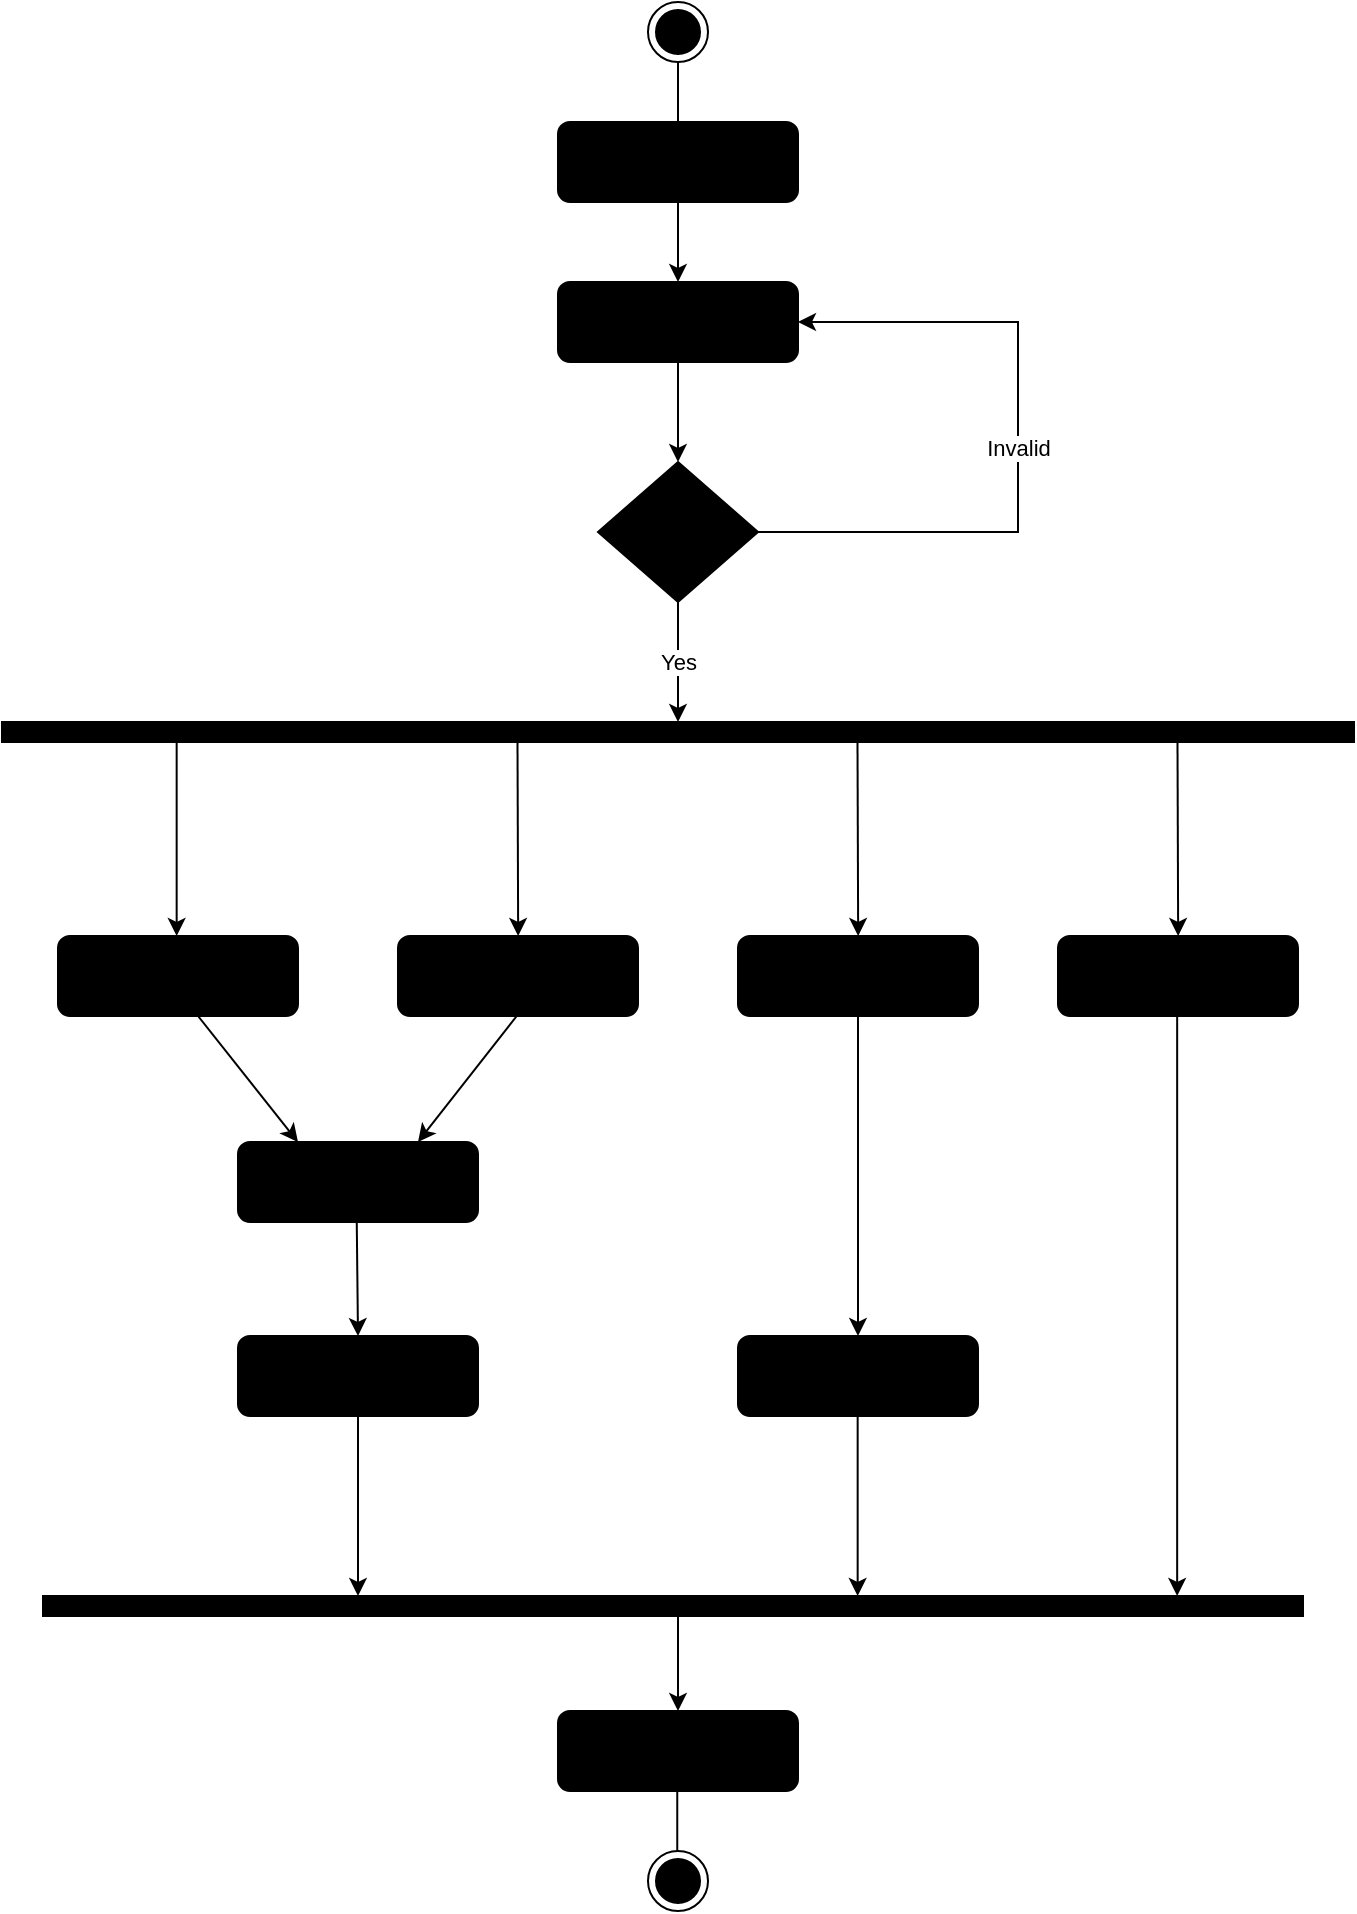 <?xml version="1.0" encoding="UTF-8"?>
<mxfile version="28.2.5">
  <diagram name="Page-1" id="0NI845REnowD4Wna18q7">
    <mxGraphModel dx="1389" dy="703" grid="1" gridSize="10" guides="1" tooltips="1" connect="1" arrows="1" fold="1" page="1" pageScale="1" pageWidth="850" pageHeight="1100" background="light-dark(#FFFFFF,#FFFFFF)" math="0" shadow="0">
      <root>
        <mxCell id="0" />
        <mxCell id="1" parent="0" />
        <mxCell id="I6qQSWVUAQGKF_TWLeTj-166" value="&lt;font style=&quot;color: light-dark(rgb(0, 0, 0), rgb(0, 0, 0));&quot;&gt;Log in&lt;/font&gt;" style="rounded=1;whiteSpace=wrap;html=1;fontSize=12;glass=0;strokeWidth=1;shadow=0;fillColor=light-dark(#FCD34D,#FCD34D);strokeColor=light-dark(#000000,#000000);gradientColor=light-dark(#F59E0B,#F59E0B);gradientDirection=east;" parent="1" vertex="1">
          <mxGeometry x="360" y="120" width="120" height="40" as="geometry" />
        </mxCell>
        <mxCell id="I6qQSWVUAQGKF_TWLeTj-168" value="&lt;font style=&quot;color: light-dark(rgb(0, 0, 0), rgb(0, 0, 0));&quot;&gt;Check&lt;/font&gt;" style="rhombus;whiteSpace=wrap;html=1;shadow=0;fontFamily=Helvetica;fontSize=12;align=center;strokeWidth=1;spacing=6;spacingTop=-4;fillColor=light-dark(#FCD34D,#FCD34D);strokeColor=light-dark(#000000,#000000);gradientColor=light-dark(#F59E0B,#F59E0B);gradientDirection=east;" parent="1" vertex="1">
          <mxGeometry x="380" y="290" width="80" height="70" as="geometry" />
        </mxCell>
        <mxCell id="I6qQSWVUAQGKF_TWLeTj-169" value="&lt;font style=&quot;color: light-dark(rgb(0, 0, 0), rgb(0, 0, 0));&quot;&gt;Log out&lt;/font&gt;" style="rounded=1;whiteSpace=wrap;html=1;fontSize=12;glass=0;strokeWidth=1;shadow=0;strokeColor=light-dark(#000000,#000000);fillColor=light-dark(#FCD34D,#FCD34D);gradientColor=light-dark(#F59E0B,#F59E0B);gradientDirection=east;" parent="1" vertex="1">
          <mxGeometry x="360" y="914.5" width="120" height="40" as="geometry" />
        </mxCell>
        <mxCell id="I6qQSWVUAQGKF_TWLeTj-170" value="" style="ellipse;html=1;shape=endState;fillColor=light-dark(#FCD34D,#FCD34D);strokeColor=light-dark(#000000,#000000);gradientColor=light-dark(#F59E0B,#F59E0B);gradientDirection=east;shadow=0;" parent="1" vertex="1">
          <mxGeometry x="405" y="60" width="30" height="30" as="geometry" />
        </mxCell>
        <mxCell id="I6qQSWVUAQGKF_TWLeTj-171" value="" style="endArrow=none;html=1;rounded=0;strokeColor=light-dark(#000000,#000000);entryX=0.5;entryY=1;entryDx=0;entryDy=0;exitX=0.5;exitY=0;exitDx=0;exitDy=0;" parent="1" source="I6qQSWVUAQGKF_TWLeTj-166" target="I6qQSWVUAQGKF_TWLeTj-170" edge="1">
          <mxGeometry width="50" height="50" relative="1" as="geometry">
            <mxPoint x="395" y="120" as="sourcePoint" />
            <mxPoint x="445" y="70" as="targetPoint" />
          </mxGeometry>
        </mxCell>
        <mxCell id="I6qQSWVUAQGKF_TWLeTj-172" value="" style="ellipse;html=1;shape=endState;fillColor=light-dark(#FCD34D,#FCD34D);strokeColor=light-dark(#000000,#000000);gradientColor=light-dark(#F59E0B,#F59E0B);gradientDirection=east;shadow=0;" parent="1" vertex="1">
          <mxGeometry x="405" y="984.5" width="30" height="30" as="geometry" />
        </mxCell>
        <mxCell id="I6qQSWVUAQGKF_TWLeTj-174" value="&lt;font style=&quot;color: light-dark(rgb(0, 0, 0), rgb(0, 0, 0));&quot;&gt;Authentication&lt;/font&gt;" style="rounded=1;whiteSpace=wrap;html=1;fontSize=12;glass=0;strokeWidth=1;shadow=0;fillColor=light-dark(#FCD34D,#FCD34D);strokeColor=light-dark(#000000,#000000);gradientColor=light-dark(#F59E0B,#F59E0B);gradientDirection=east;" parent="1" vertex="1">
          <mxGeometry x="360" y="200" width="120" height="40" as="geometry" />
        </mxCell>
        <mxCell id="I6qQSWVUAQGKF_TWLeTj-175" value="" style="html=1;points=[[0,0,0,0,5],[0,1,0,0,-5],[1,0,0,0,5],[1,1,0,0,-5]];perimeter=orthogonalPerimeter;outlineConnect=0;targetShapes=umlLifeline;portConstraint=eastwest;newEdgeStyle={&quot;curved&quot;:0,&quot;rounded&quot;:0};rotation=-90;strokeColor=light-dark(#000000,#000000);fillColor=light-dark(#FCD34D,#FCD34D);gradientColor=light-dark(#F59E0B,#F59E0B);gradientDirection=south;shadow=0;" parent="1" vertex="1">
          <mxGeometry x="415" y="87" width="10" height="676" as="geometry" />
        </mxCell>
        <mxCell id="I6qQSWVUAQGKF_TWLeTj-176" value="&lt;font style=&quot;color: light-dark(rgb(0, 0, 0), rgb(0, 0, 0));&quot;&gt;View products&lt;/font&gt;" style="rounded=1;whiteSpace=wrap;html=1;fontSize=12;glass=0;strokeWidth=1;shadow=0;fillColor=light-dark(#FCD34D,#FCD34D);strokeColor=light-dark(#000000,#000000);gradientColor=light-dark(#F59E0B,#F59E0B);gradientDirection=east;" parent="1" vertex="1">
          <mxGeometry x="110" y="527" width="120" height="40" as="geometry" />
        </mxCell>
        <mxCell id="I6qQSWVUAQGKF_TWLeTj-179" value="&lt;font style=&quot;color: light-dark(rgb(0, 0, 0), rgb(0, 0, 0));&quot;&gt;Purchase products&lt;/font&gt;" style="rounded=1;whiteSpace=wrap;html=1;fontSize=12;glass=0;strokeWidth=1;shadow=0;strokeColor=light-dark(#000000,#000000);fillColor=light-dark(#FCD34D,#FCD34D);gradientColor=light-dark(#F59E0B,#F59E0B);gradientDirection=east;" parent="1" vertex="1">
          <mxGeometry x="200" y="630" width="120" height="40" as="geometry" />
        </mxCell>
        <mxCell id="I6qQSWVUAQGKF_TWLeTj-180" value="" style="html=1;points=[[0,0,0,0,5],[0,1,0,0,-5],[1,0,0,0,5],[1,1,0,0,-5]];perimeter=orthogonalPerimeter;outlineConnect=0;targetShapes=umlLifeline;portConstraint=eastwest;newEdgeStyle={&quot;curved&quot;:0,&quot;rounded&quot;:0};rotation=-90;strokeColor=light-dark(#000000,#000000);fillColor=light-dark(#FCD34D,#FCD34D);gradientColor=light-dark(#F59E0B,#F59E0B);gradientDirection=south;shadow=0;" parent="1" vertex="1">
          <mxGeometry x="412.5" y="547" width="10" height="630" as="geometry" />
        </mxCell>
        <mxCell id="I6qQSWVUAQGKF_TWLeTj-182" value="&lt;font style=&quot;color: light-dark(rgb(0, 0, 0), rgb(0, 0, 0));&quot;&gt;Place Custom Orders&lt;/font&gt;" style="rounded=1;whiteSpace=wrap;html=1;fontSize=12;glass=0;strokeWidth=1;shadow=0;fillColor=light-dark(#FCD34D,#FCD34D);strokeColor=light-dark(#000000,#000000);gradientColor=light-dark(#F59E0B,#F59E0B);gradientDirection=east;" parent="1" vertex="1">
          <mxGeometry x="450" y="527" width="120" height="40" as="geometry" />
        </mxCell>
        <mxCell id="I6qQSWVUAQGKF_TWLeTj-186" value="" style="endArrow=none;html=1;rounded=0;strokeColor=light-dark(#000000,#000000);entryX=0.5;entryY=1;entryDx=0;entryDy=0;exitX=0.5;exitY=0;exitDx=0;exitDy=0;" parent="1" edge="1">
          <mxGeometry width="50" height="50" relative="1" as="geometry">
            <mxPoint x="419.63" y="984.5" as="sourcePoint" />
            <mxPoint x="419.63" y="954.5" as="targetPoint" />
          </mxGeometry>
        </mxCell>
        <mxCell id="I6qQSWVUAQGKF_TWLeTj-189" value="&lt;font style=&quot;color: light-dark(rgb(0, 0, 0), rgb(0, 0, 0));&quot;&gt;View bakers&lt;/font&gt;" style="rounded=1;whiteSpace=wrap;html=1;fontSize=12;glass=0;strokeWidth=1;shadow=0;fillColor=light-dark(#FCD34D,#FCD34D);strokeColor=light-dark(#000000,#000000);gradientColor=light-dark(#F59E0B,#F59E0B);gradientDirection=east;" parent="1" vertex="1">
          <mxGeometry x="280" y="527" width="120" height="40" as="geometry" />
        </mxCell>
        <mxCell id="I6qQSWVUAQGKF_TWLeTj-192" value="&lt;font style=&quot;color: light-dark(rgb(0, 0, 0), rgb(0, 0, 0));&quot;&gt;Track orders&lt;/font&gt;" style="rounded=1;whiteSpace=wrap;html=1;fontSize=12;glass=0;strokeWidth=1;shadow=0;strokeColor=light-dark(#000000,#000000);fillColor=light-dark(#FCD34D,#FCD34D);gradientColor=light-dark(#F59E0B,#F59E0B);gradientDirection=east;" parent="1" vertex="1">
          <mxGeometry x="200" y="727" width="120" height="40" as="geometry" />
        </mxCell>
        <mxCell id="I6qQSWVUAQGKF_TWLeTj-194" value="&lt;font style=&quot;color: light-dark(rgb(0, 0, 0), rgb(0, 0, 0));&quot;&gt;View Blog Posts&lt;/font&gt;" style="rounded=1;whiteSpace=wrap;html=1;fontSize=12;glass=0;strokeWidth=1;shadow=0;fillColor=light-dark(#FCD34D,#FCD34D);strokeColor=light-dark(#000000,#000000);gradientColor=light-dark(#F59E0B,#F59E0B);gradientDirection=east;" parent="1" vertex="1">
          <mxGeometry x="610" y="527" width="120" height="40" as="geometry" />
        </mxCell>
        <mxCell id="I6qQSWVUAQGKF_TWLeTj-197" value="&lt;font style=&quot;color: light-dark(rgb(0, 0, 0), rgb(0, 0, 0));&quot;&gt;Message Bakers Via Chat&lt;/font&gt;" style="rounded=1;whiteSpace=wrap;html=1;fontSize=12;glass=0;strokeWidth=1;shadow=0;strokeColor=light-dark(#000000,#000000);fillColor=light-dark(#FCD34D,#FCD34D);gradientColor=light-dark(#F59E0B,#F59E0B);gradientDirection=east;" parent="1" vertex="1">
          <mxGeometry x="450" y="727" width="120" height="40" as="geometry" />
        </mxCell>
        <mxCell id="ptYE-NCWXUwTlRA7IUPt-1" value="" style="endArrow=classic;html=1;rounded=0;strokeColor=light-dark(#000000,#000000);exitX=1;exitY=0.5;exitDx=0;exitDy=0;" edge="1" parent="1" source="I6qQSWVUAQGKF_TWLeTj-168">
          <mxGeometry relative="1" as="geometry">
            <mxPoint x="460" y="330" as="sourcePoint" />
            <mxPoint x="480" y="220" as="targetPoint" />
            <Array as="points">
              <mxPoint x="590" y="325" />
              <mxPoint x="590" y="220" />
            </Array>
          </mxGeometry>
        </mxCell>
        <mxCell id="ptYE-NCWXUwTlRA7IUPt-2" value="Invalid" style="edgeLabel;resizable=0;html=1;;align=center;verticalAlign=middle;fontColor=light-dark(#000000,#000000);labelBackgroundColor=light-dark(#FFFFFF,#FFFFFF);" connectable="0" vertex="1" parent="ptYE-NCWXUwTlRA7IUPt-1">
          <mxGeometry relative="1" as="geometry" />
        </mxCell>
        <mxCell id="ptYE-NCWXUwTlRA7IUPt-4" value="" style="endArrow=classic;html=1;rounded=0;strokeColor=light-dark(#000000,#000000);exitX=0.5;exitY=1;exitDx=0;exitDy=0;" edge="1" parent="1" source="I6qQSWVUAQGKF_TWLeTj-168">
          <mxGeometry relative="1" as="geometry">
            <mxPoint x="419.6" y="360" as="sourcePoint" />
            <mxPoint x="420" y="420" as="targetPoint" />
          </mxGeometry>
        </mxCell>
        <mxCell id="ptYE-NCWXUwTlRA7IUPt-5" value="Yes" style="edgeLabel;resizable=0;html=1;;align=center;verticalAlign=middle;fontColor=light-dark(#000000,#000000);labelBackgroundColor=light-dark(#FFFFFF,#FFFFFF);" connectable="0" vertex="1" parent="ptYE-NCWXUwTlRA7IUPt-4">
          <mxGeometry relative="1" as="geometry" />
        </mxCell>
        <mxCell id="ptYE-NCWXUwTlRA7IUPt-6" value="" style="endArrow=classic;html=1;rounded=0;strokeColor=light-dark(#000000,#000000);" edge="1" parent="1" source="I6qQSWVUAQGKF_TWLeTj-175">
          <mxGeometry width="50" height="50" relative="1" as="geometry">
            <mxPoint x="169.33" y="427" as="sourcePoint" />
            <mxPoint x="169.33" y="527" as="targetPoint" />
          </mxGeometry>
        </mxCell>
        <mxCell id="ptYE-NCWXUwTlRA7IUPt-7" value="" style="endArrow=classic;html=1;rounded=0;strokeColor=light-dark(#000000,#000000);" edge="1" parent="1">
          <mxGeometry width="50" height="50" relative="1" as="geometry">
            <mxPoint x="339.75" y="430" as="sourcePoint" />
            <mxPoint x="340.08" y="527" as="targetPoint" />
          </mxGeometry>
        </mxCell>
        <mxCell id="ptYE-NCWXUwTlRA7IUPt-8" value="" style="endArrow=classic;html=1;rounded=0;strokeColor=light-dark(#000000,#000000);" edge="1" parent="1">
          <mxGeometry width="50" height="50" relative="1" as="geometry">
            <mxPoint x="509.75" y="430" as="sourcePoint" />
            <mxPoint x="510.08" y="527" as="targetPoint" />
          </mxGeometry>
        </mxCell>
        <mxCell id="ptYE-NCWXUwTlRA7IUPt-9" value="" style="endArrow=classic;html=1;rounded=0;strokeColor=light-dark(#000000,#000000);" edge="1" parent="1">
          <mxGeometry width="50" height="50" relative="1" as="geometry">
            <mxPoint x="669.75" y="430" as="sourcePoint" />
            <mxPoint x="670.08" y="527" as="targetPoint" />
          </mxGeometry>
        </mxCell>
        <mxCell id="ptYE-NCWXUwTlRA7IUPt-11" value="" style="endArrow=classic;html=1;rounded=0;strokeColor=light-dark(#000000,#000000);exitX=0.5;exitY=1;exitDx=0;exitDy=0;" edge="1" parent="1" source="I6qQSWVUAQGKF_TWLeTj-166">
          <mxGeometry width="50" height="50" relative="1" as="geometry">
            <mxPoint x="420" y="170" as="sourcePoint" />
            <mxPoint x="420" y="200" as="targetPoint" />
          </mxGeometry>
        </mxCell>
        <mxCell id="ptYE-NCWXUwTlRA7IUPt-12" value="" style="endArrow=classic;html=1;rounded=0;strokeColor=light-dark(#000000,#000000);exitX=0.5;exitY=1;exitDx=0;exitDy=0;" edge="1" parent="1" source="I6qQSWVUAQGKF_TWLeTj-174">
          <mxGeometry width="50" height="50" relative="1" as="geometry">
            <mxPoint x="420" y="260" as="sourcePoint" />
            <mxPoint x="420" y="290" as="targetPoint" />
          </mxGeometry>
        </mxCell>
        <mxCell id="ptYE-NCWXUwTlRA7IUPt-13" value="" style="endArrow=classic;html=1;rounded=0;strokeColor=light-dark(#000000,#000000);entryX=0.25;entryY=0;entryDx=0;entryDy=0;" edge="1" parent="1" target="I6qQSWVUAQGKF_TWLeTj-179">
          <mxGeometry width="50" height="50" relative="1" as="geometry">
            <mxPoint x="180" y="567" as="sourcePoint" />
            <mxPoint x="180.33" y="664" as="targetPoint" />
          </mxGeometry>
        </mxCell>
        <mxCell id="ptYE-NCWXUwTlRA7IUPt-14" value="" style="endArrow=classic;html=1;rounded=0;strokeColor=light-dark(#000000,#000000);entryX=0.75;entryY=0;entryDx=0;entryDy=0;" edge="1" parent="1" target="I6qQSWVUAQGKF_TWLeTj-179">
          <mxGeometry width="50" height="50" relative="1" as="geometry">
            <mxPoint x="339.38" y="567" as="sourcePoint" />
            <mxPoint x="339.71" y="664" as="targetPoint" />
          </mxGeometry>
        </mxCell>
        <mxCell id="ptYE-NCWXUwTlRA7IUPt-15" value="" style="endArrow=classic;html=1;rounded=0;strokeColor=light-dark(#000000,#000000);entryX=0.5;entryY=0;entryDx=0;entryDy=0;" edge="1" parent="1" target="I6qQSWVUAQGKF_TWLeTj-192">
          <mxGeometry width="50" height="50" relative="1" as="geometry">
            <mxPoint x="259.38" y="670" as="sourcePoint" />
            <mxPoint x="260" y="730" as="targetPoint" />
          </mxGeometry>
        </mxCell>
        <mxCell id="ptYE-NCWXUwTlRA7IUPt-17" value="" style="endArrow=classic;html=1;rounded=0;strokeColor=light-dark(#000000,#000000);exitX=0.5;exitY=1;exitDx=0;exitDy=0;" edge="1" parent="1" source="I6qQSWVUAQGKF_TWLeTj-192" target="I6qQSWVUAQGKF_TWLeTj-180">
          <mxGeometry width="50" height="50" relative="1" as="geometry">
            <mxPoint x="260" y="780" as="sourcePoint" />
            <mxPoint x="260.33" y="877" as="targetPoint" />
          </mxGeometry>
        </mxCell>
        <mxCell id="ptYE-NCWXUwTlRA7IUPt-18" value="" style="endArrow=classic;html=1;rounded=0;strokeColor=light-dark(#000000,#000000);exitX=0.5;exitY=1;exitDx=0;exitDy=0;entryX=0.5;entryY=0;entryDx=0;entryDy=0;" edge="1" parent="1" source="I6qQSWVUAQGKF_TWLeTj-182" target="I6qQSWVUAQGKF_TWLeTj-197">
          <mxGeometry width="50" height="50" relative="1" as="geometry">
            <mxPoint x="510" y="610" as="sourcePoint" />
            <mxPoint x="510.33" y="707" as="targetPoint" />
          </mxGeometry>
        </mxCell>
        <mxCell id="ptYE-NCWXUwTlRA7IUPt-19" value="" style="endArrow=classic;html=1;rounded=0;strokeColor=light-dark(#000000,#000000);" edge="1" parent="1" target="I6qQSWVUAQGKF_TWLeTj-180">
          <mxGeometry width="50" height="50" relative="1" as="geometry">
            <mxPoint x="509.83" y="767" as="sourcePoint" />
            <mxPoint x="510.16" y="864" as="targetPoint" />
          </mxGeometry>
        </mxCell>
        <mxCell id="ptYE-NCWXUwTlRA7IUPt-20" value="" style="endArrow=classic;html=1;rounded=0;strokeColor=light-dark(#000000,#000000);" edge="1" parent="1" target="I6qQSWVUAQGKF_TWLeTj-180">
          <mxGeometry width="50" height="50" relative="1" as="geometry">
            <mxPoint x="669.58" y="567" as="sourcePoint" />
            <mxPoint x="669.91" y="664" as="targetPoint" />
          </mxGeometry>
        </mxCell>
        <mxCell id="ptYE-NCWXUwTlRA7IUPt-21" value="" style="endArrow=classic;html=1;rounded=0;strokeColor=light-dark(#000000,#000000);entryX=0.5;entryY=0;entryDx=0;entryDy=0;" edge="1" parent="1" source="I6qQSWVUAQGKF_TWLeTj-180" target="I6qQSWVUAQGKF_TWLeTj-169">
          <mxGeometry width="50" height="50" relative="1" as="geometry">
            <mxPoint x="419.84" y="857.5" as="sourcePoint" />
            <mxPoint x="420.17" y="954.5" as="targetPoint" />
          </mxGeometry>
        </mxCell>
      </root>
    </mxGraphModel>
  </diagram>
</mxfile>
